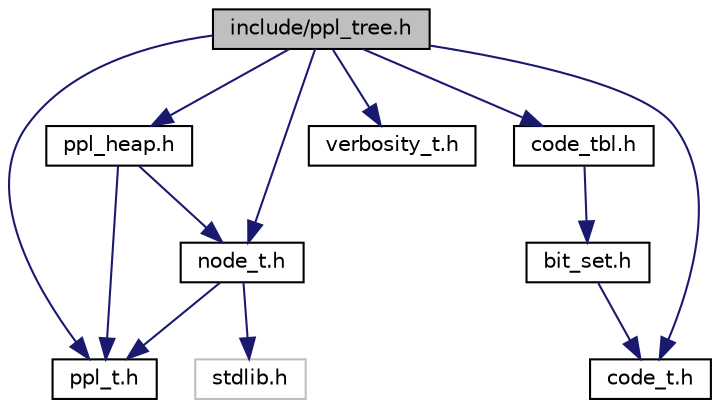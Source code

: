 digraph "include/ppl_tree.h"
{
  edge [fontname="Helvetica",fontsize="10",labelfontname="Helvetica",labelfontsize="10"];
  node [fontname="Helvetica",fontsize="10",shape=record];
  Node1 [label="include/ppl_tree.h",height=0.2,width=0.4,color="black", fillcolor="grey75", style="filled" fontcolor="black"];
  Node1 -> Node2 [color="midnightblue",fontsize="10",style="solid",fontname="Helvetica"];
  Node2 [label="ppl_t.h",height=0.2,width=0.4,color="black", fillcolor="white", style="filled",URL="$ppl__t_8h.html",tooltip="Contains definition of character popularity type. "];
  Node1 -> Node3 [color="midnightblue",fontsize="10",style="solid",fontname="Helvetica"];
  Node3 [label="node_t.h",height=0.2,width=0.4,color="black", fillcolor="white", style="filled",URL="$node__t_8h.html",tooltip="Determines node type and functions to work with it. "];
  Node3 -> Node4 [color="midnightblue",fontsize="10",style="solid",fontname="Helvetica"];
  Node4 [label="stdlib.h",height=0.2,width=0.4,color="grey75", fillcolor="white", style="filled"];
  Node3 -> Node2 [color="midnightblue",fontsize="10",style="solid",fontname="Helvetica"];
  Node1 -> Node5 [color="midnightblue",fontsize="10",style="solid",fontname="Helvetica"];
  Node5 [label="code_t.h",height=0.2,width=0.4,color="black", fillcolor="white", style="filled",URL="$code__t_8h.html",tooltip="Determines huffman code type. "];
  Node1 -> Node6 [color="midnightblue",fontsize="10",style="solid",fontname="Helvetica"];
  Node6 [label="verbosity_t.h",height=0.2,width=0.4,color="black", fillcolor="white", style="filled",URL="$verbosity__t_8h.html",tooltip="Contains enumeration of verbosity levels. "];
  Node1 -> Node7 [color="midnightblue",fontsize="10",style="solid",fontname="Helvetica"];
  Node7 [label="code_tbl.h",height=0.2,width=0.4,color="black", fillcolor="white", style="filled",URL="$code__tbl_8h.html",tooltip="Provides huffman code structure definition and some functions to work with it. "];
  Node7 -> Node8 [color="midnightblue",fontsize="10",style="solid",fontname="Helvetica"];
  Node8 [label="bit_set.h",height=0.2,width=0.4,color="black", fillcolor="white", style="filled",URL="$bit__set_8h.html",tooltip="Provides functions for working with arrays of bits. "];
  Node8 -> Node5 [color="midnightblue",fontsize="10",style="solid",fontname="Helvetica"];
  Node1 -> Node9 [color="midnightblue",fontsize="10",style="solid",fontname="Helvetica"];
  Node9 [label="ppl_heap.h",height=0.2,width=0.4,color="black", fillcolor="white", style="filled",URL="$ppl__heap_8h.html",tooltip="Provides popularity heap definition and realted functions to work with. "];
  Node9 -> Node2 [color="midnightblue",fontsize="10",style="solid",fontname="Helvetica"];
  Node9 -> Node3 [color="midnightblue",fontsize="10",style="solid",fontname="Helvetica"];
}
